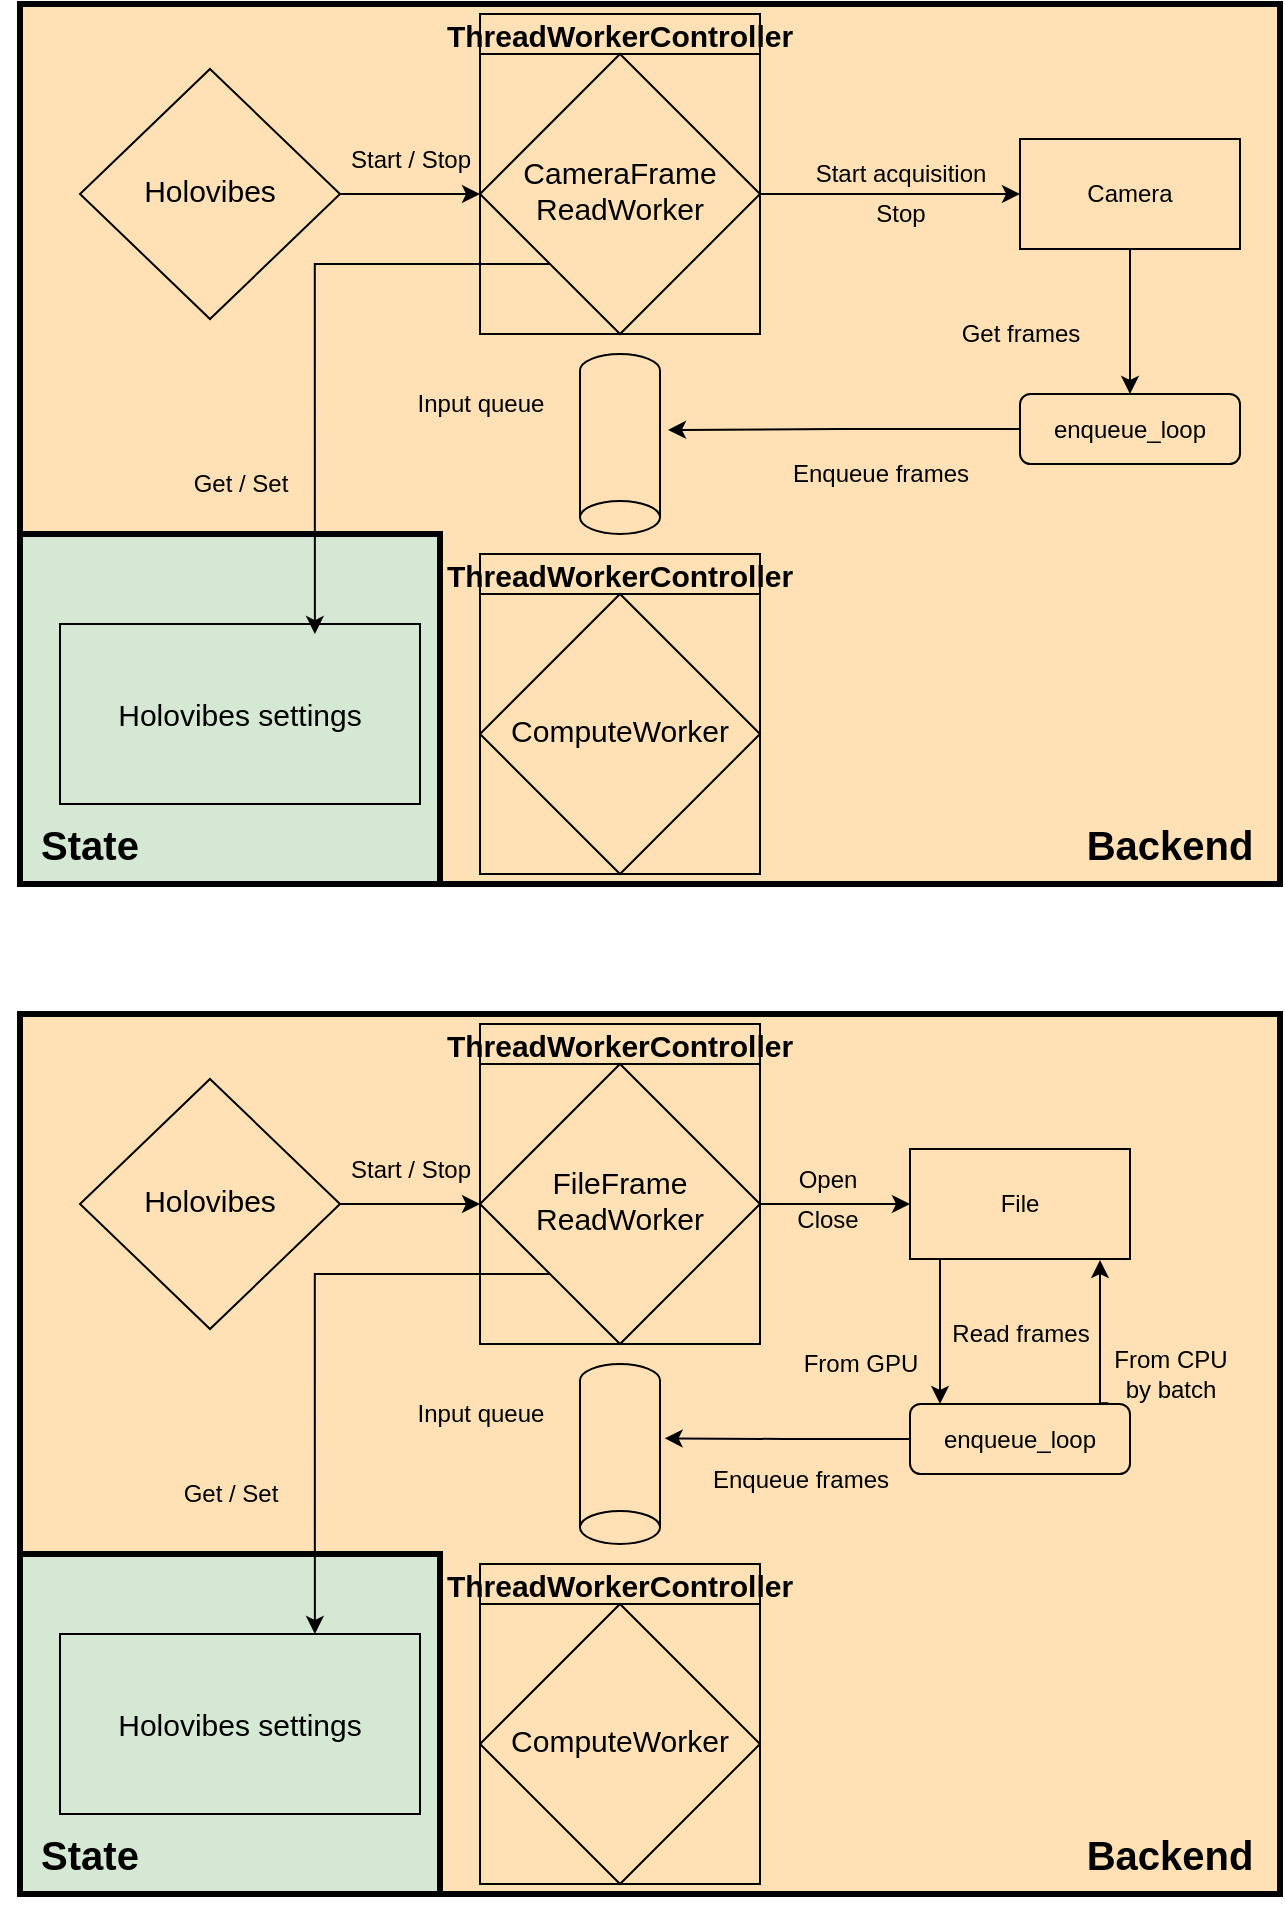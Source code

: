 <mxfile version="24.8.1">
  <diagram id="C5RBs43oDa-KdzZeNtuy" name="Page-1">
    <mxGraphModel dx="957" dy="422" grid="1" gridSize="10" guides="1" tooltips="1" connect="1" arrows="1" fold="1" page="1" pageScale="1" pageWidth="827" pageHeight="1169" math="0" shadow="0">
      <root>
        <mxCell id="WIyWlLk6GJQsqaUBKTNV-0" />
        <mxCell id="WIyWlLk6GJQsqaUBKTNV-1" parent="WIyWlLk6GJQsqaUBKTNV-0" />
        <mxCell id="xoWU5BoLfxFo8F-vCbKV-68" value="" style="rounded=0;whiteSpace=wrap;html=1;fillColor=#FFE1B5;strokeWidth=3;" parent="WIyWlLk6GJQsqaUBKTNV-1" vertex="1">
          <mxGeometry x="50" y="560" width="630" height="440" as="geometry" />
        </mxCell>
        <mxCell id="xoWU5BoLfxFo8F-vCbKV-58" value="" style="rounded=0;whiteSpace=wrap;html=1;fillColor=#FFE1B5;strokeWidth=3;" parent="WIyWlLk6GJQsqaUBKTNV-1" vertex="1">
          <mxGeometry x="50" y="55" width="630" height="440" as="geometry" />
        </mxCell>
        <mxCell id="xoWU5BoLfxFo8F-vCbKV-65" value="" style="rounded=0;whiteSpace=wrap;html=1;strokeWidth=3;fillColor=#D5E8D4;" parent="WIyWlLk6GJQsqaUBKTNV-1" vertex="1">
          <mxGeometry x="50" y="320" width="210" height="175" as="geometry" />
        </mxCell>
        <mxCell id="xoWU5BoLfxFo8F-vCbKV-3" style="edgeStyle=orthogonalEdgeStyle;rounded=0;orthogonalLoop=1;jettySize=auto;html=1;" parent="WIyWlLk6GJQsqaUBKTNV-1" source="xoWU5BoLfxFo8F-vCbKV-0" target="xoWU5BoLfxFo8F-vCbKV-2" edge="1">
          <mxGeometry relative="1" as="geometry" />
        </mxCell>
        <mxCell id="xoWU5BoLfxFo8F-vCbKV-0" value="Holovibes" style="rhombus;whiteSpace=wrap;html=1;shadow=0;fontFamily=Helvetica;fontSize=15;align=center;strokeWidth=1;spacing=6;spacingTop=-4;fillColor=none;" parent="WIyWlLk6GJQsqaUBKTNV-1" vertex="1">
          <mxGeometry x="80" y="87.5" width="130" height="125" as="geometry" />
        </mxCell>
        <mxCell id="xoWU5BoLfxFo8F-vCbKV-1" value="ThreadWorkerController" style="swimlane;labelBackgroundColor=none;fontSize=15;fontColor=none;startSize=20;fillColor=none;" parent="WIyWlLk6GJQsqaUBKTNV-1" vertex="1">
          <mxGeometry x="280" y="60" width="140" height="160" as="geometry">
            <mxRectangle x="280" y="60" width="190" height="23" as="alternateBounds" />
          </mxGeometry>
        </mxCell>
        <mxCell id="xoWU5BoLfxFo8F-vCbKV-2" value="&lt;div style=&quot;font-size: 15px&quot;&gt;CameraFrame&lt;br&gt;ReadWorker&lt;/div&gt;" style="rhombus;whiteSpace=wrap;html=1;shadow=0;fontFamily=Helvetica;fontSize=15;align=center;strokeWidth=1;spacing=6;spacingTop=-4;direction=west;fillColor=none;" parent="xoWU5BoLfxFo8F-vCbKV-1" vertex="1">
          <mxGeometry y="20" width="140" height="140" as="geometry" />
        </mxCell>
        <mxCell id="xoWU5BoLfxFo8F-vCbKV-6" value="Get / Set" style="text;html=1;align=center;verticalAlign=middle;resizable=0;points=[];autosize=1;strokeColor=none;fillColor=none;" parent="WIyWlLk6GJQsqaUBKTNV-1" vertex="1">
          <mxGeometry x="130" y="285" width="60" height="20" as="geometry" />
        </mxCell>
        <mxCell id="xoWU5BoLfxFo8F-vCbKV-7" value="&lt;div style=&quot;font-size: 15px;&quot;&gt;Holovibes settings&lt;/div&gt;" style="whiteSpace=wrap;html=1;fontSize=15;fillColor=none;" parent="WIyWlLk6GJQsqaUBKTNV-1" vertex="1">
          <mxGeometry x="70" y="365" width="180" height="90" as="geometry" />
        </mxCell>
        <mxCell id="xoWU5BoLfxFo8F-vCbKV-11" value="" style="strokeWidth=1;html=1;shape=mxgraph.flowchart.direct_data;whiteSpace=wrap;fontSize=11;direction=south;strokeColor=#000000;fillColor=none;" parent="WIyWlLk6GJQsqaUBKTNV-1" vertex="1">
          <mxGeometry x="330" y="230" width="40" height="90" as="geometry" />
        </mxCell>
        <mxCell id="xoWU5BoLfxFo8F-vCbKV-12" value="ThreadWorkerController" style="swimlane;labelBackgroundColor=none;fontSize=15;fontColor=none;startSize=20;fillColor=none;" parent="WIyWlLk6GJQsqaUBKTNV-1" vertex="1">
          <mxGeometry x="280" y="330" width="140" height="160" as="geometry">
            <mxRectangle x="230" y="520" width="190" height="23" as="alternateBounds" />
          </mxGeometry>
        </mxCell>
        <mxCell id="xoWU5BoLfxFo8F-vCbKV-13" value="ComputeWorker" style="rhombus;whiteSpace=wrap;html=1;shadow=0;fontFamily=Helvetica;fontSize=15;align=center;strokeWidth=1;spacing=6;spacingTop=-4;direction=west;fillColor=none;" parent="xoWU5BoLfxFo8F-vCbKV-12" vertex="1">
          <mxGeometry y="20" width="140" height="140" as="geometry" />
        </mxCell>
        <mxCell id="xoWU5BoLfxFo8F-vCbKV-14" value="Start / Stop" style="text;html=1;align=center;verticalAlign=middle;resizable=0;points=[];autosize=1;strokeColor=none;fillColor=none;" parent="WIyWlLk6GJQsqaUBKTNV-1" vertex="1">
          <mxGeometry x="210" y="122.5" width="70" height="20" as="geometry" />
        </mxCell>
        <mxCell id="xoWU5BoLfxFo8F-vCbKV-15" value="Input queue" style="text;html=1;align=center;verticalAlign=middle;resizable=0;points=[];autosize=1;strokeColor=none;fillColor=none;" parent="WIyWlLk6GJQsqaUBKTNV-1" vertex="1">
          <mxGeometry x="235" y="240" width="90" height="30" as="geometry" />
        </mxCell>
        <mxCell id="xoWU5BoLfxFo8F-vCbKV-16" style="edgeStyle=orthogonalEdgeStyle;rounded=0;orthogonalLoop=1;jettySize=auto;html=1;exitX=0;exitY=0.5;exitDx=0;exitDy=0;" parent="WIyWlLk6GJQsqaUBKTNV-1" source="xoWU5BoLfxFo8F-vCbKV-2" target="xoWU5BoLfxFo8F-vCbKV-17" edge="1">
          <mxGeometry relative="1" as="geometry">
            <mxPoint x="530" y="150" as="targetPoint" />
          </mxGeometry>
        </mxCell>
        <mxCell id="xoWU5BoLfxFo8F-vCbKV-20" style="edgeStyle=orthogonalEdgeStyle;rounded=0;orthogonalLoop=1;jettySize=auto;html=1;" parent="WIyWlLk6GJQsqaUBKTNV-1" source="xoWU5BoLfxFo8F-vCbKV-17" target="xoWU5BoLfxFo8F-vCbKV-19" edge="1">
          <mxGeometry relative="1" as="geometry" />
        </mxCell>
        <mxCell id="xoWU5BoLfxFo8F-vCbKV-17" value="Camera" style="rounded=0;whiteSpace=wrap;html=1;fillColor=none;" parent="WIyWlLk6GJQsqaUBKTNV-1" vertex="1">
          <mxGeometry x="550" y="122.5" width="110" height="55" as="geometry" />
        </mxCell>
        <mxCell id="xoWU5BoLfxFo8F-vCbKV-18" value="Start acquisition" style="text;html=1;align=center;verticalAlign=middle;resizable=0;points=[];autosize=1;strokeColor=none;fillColor=none;" parent="WIyWlLk6GJQsqaUBKTNV-1" vertex="1">
          <mxGeometry x="440" y="130" width="100" height="20" as="geometry" />
        </mxCell>
        <mxCell id="xoWU5BoLfxFo8F-vCbKV-22" style="edgeStyle=orthogonalEdgeStyle;rounded=0;orthogonalLoop=1;jettySize=auto;html=1;entryX=0.422;entryY=-0.1;entryDx=0;entryDy=0;entryPerimeter=0;" parent="WIyWlLk6GJQsqaUBKTNV-1" source="xoWU5BoLfxFo8F-vCbKV-19" target="xoWU5BoLfxFo8F-vCbKV-11" edge="1">
          <mxGeometry relative="1" as="geometry">
            <mxPoint x="380" y="267.5" as="targetPoint" />
          </mxGeometry>
        </mxCell>
        <mxCell id="xoWU5BoLfxFo8F-vCbKV-19" value="enqueue_loop" style="rounded=1;whiteSpace=wrap;html=1;fillColor=none;" parent="WIyWlLk6GJQsqaUBKTNV-1" vertex="1">
          <mxGeometry x="550" y="250" width="110" height="35" as="geometry" />
        </mxCell>
        <mxCell id="xoWU5BoLfxFo8F-vCbKV-21" value="Get frames" style="text;html=1;align=center;verticalAlign=middle;resizable=0;points=[];autosize=1;strokeColor=none;fillColor=none;" parent="WIyWlLk6GJQsqaUBKTNV-1" vertex="1">
          <mxGeometry x="510" y="210" width="80" height="20" as="geometry" />
        </mxCell>
        <mxCell id="xoWU5BoLfxFo8F-vCbKV-23" value="Enqueue frames" style="text;html=1;align=center;verticalAlign=middle;resizable=0;points=[];autosize=1;strokeColor=none;fillColor=none;" parent="WIyWlLk6GJQsqaUBKTNV-1" vertex="1">
          <mxGeometry x="425" y="280" width="110" height="20" as="geometry" />
        </mxCell>
        <mxCell id="xoWU5BoLfxFo8F-vCbKV-25" value="Stop" style="text;html=1;align=center;verticalAlign=middle;resizable=0;points=[];autosize=1;strokeColor=none;fillColor=none;" parent="WIyWlLk6GJQsqaUBKTNV-1" vertex="1">
          <mxGeometry x="470" y="150" width="40" height="20" as="geometry" />
        </mxCell>
        <mxCell id="xoWU5BoLfxFo8F-vCbKV-43" style="edgeStyle=orthogonalEdgeStyle;rounded=0;orthogonalLoop=1;jettySize=auto;html=1;" parent="WIyWlLk6GJQsqaUBKTNV-1" source="xoWU5BoLfxFo8F-vCbKV-44" target="xoWU5BoLfxFo8F-vCbKV-47" edge="1">
          <mxGeometry relative="1" as="geometry">
            <Array as="points">
              <mxPoint x="510" y="725" />
              <mxPoint x="510" y="725" />
            </Array>
          </mxGeometry>
        </mxCell>
        <mxCell id="xoWU5BoLfxFo8F-vCbKV-44" value="File" style="rounded=0;whiteSpace=wrap;html=1;fillColor=none;" parent="WIyWlLk6GJQsqaUBKTNV-1" vertex="1">
          <mxGeometry x="495" y="627.5" width="110" height="55" as="geometry" />
        </mxCell>
        <mxCell id="xoWU5BoLfxFo8F-vCbKV-48" value="Read frames" style="text;html=1;align=center;verticalAlign=middle;resizable=0;points=[];autosize=1;strokeColor=none;fillColor=none;" parent="WIyWlLk6GJQsqaUBKTNV-1" vertex="1">
          <mxGeometry x="505" y="710" width="90" height="20" as="geometry" />
        </mxCell>
        <mxCell id="xoWU5BoLfxFo8F-vCbKV-56" value="From CPU&lt;br&gt;by batch" style="text;html=1;align=center;verticalAlign=middle;resizable=0;points=[];autosize=1;strokeColor=none;fillColor=none;" parent="WIyWlLk6GJQsqaUBKTNV-1" vertex="1">
          <mxGeometry x="590" y="725" width="70" height="30" as="geometry" />
        </mxCell>
        <mxCell id="xoWU5BoLfxFo8F-vCbKV-60" style="edgeStyle=orthogonalEdgeStyle;rounded=0;orthogonalLoop=1;jettySize=auto;html=1;exitX=1;exitY=0;exitDx=0;exitDy=0;entryX=0.708;entryY=0.056;entryDx=0;entryDy=0;entryPerimeter=0;" parent="WIyWlLk6GJQsqaUBKTNV-1" source="xoWU5BoLfxFo8F-vCbKV-2" target="xoWU5BoLfxFo8F-vCbKV-7" edge="1">
          <mxGeometry relative="1" as="geometry">
            <mxPoint x="197.5" y="290" as="targetPoint" />
          </mxGeometry>
        </mxCell>
        <mxCell id="xoWU5BoLfxFo8F-vCbKV-66" value="&lt;font style=&quot;font-size: 20px&quot;&gt;&lt;b&gt;State&lt;/b&gt;&lt;/font&gt;" style="text;html=1;strokeColor=none;fillColor=none;align=center;verticalAlign=middle;whiteSpace=wrap;rounded=0;labelBackgroundColor=none;fontSize=14;fontColor=default;" parent="WIyWlLk6GJQsqaUBKTNV-1" vertex="1">
          <mxGeometry x="40" y="450" width="90" height="50" as="geometry" />
        </mxCell>
        <mxCell id="xoWU5BoLfxFo8F-vCbKV-67" value="&lt;font style=&quot;font-size: 20px&quot;&gt;&lt;b&gt;&lt;font style=&quot;font-size: 20px&quot;&gt;Backend&lt;/font&gt;&lt;/b&gt;&lt;/font&gt;" style="text;html=1;strokeColor=none;fillColor=none;align=center;verticalAlign=middle;whiteSpace=wrap;rounded=0;labelBackgroundColor=none;fontSize=14;fontColor=default;" parent="WIyWlLk6GJQsqaUBKTNV-1" vertex="1">
          <mxGeometry x="580" y="450" width="90" height="50" as="geometry" />
        </mxCell>
        <mxCell id="xoWU5BoLfxFo8F-vCbKV-69" value="" style="rounded=0;whiteSpace=wrap;html=1;strokeWidth=3;fillColor=#D5E8D4;" parent="WIyWlLk6GJQsqaUBKTNV-1" vertex="1">
          <mxGeometry x="50" y="830" width="210" height="170" as="geometry" />
        </mxCell>
        <mxCell id="xoWU5BoLfxFo8F-vCbKV-70" style="edgeStyle=orthogonalEdgeStyle;rounded=0;orthogonalLoop=1;jettySize=auto;html=1;" parent="WIyWlLk6GJQsqaUBKTNV-1" source="xoWU5BoLfxFo8F-vCbKV-71" target="xoWU5BoLfxFo8F-vCbKV-73" edge="1">
          <mxGeometry relative="1" as="geometry" />
        </mxCell>
        <mxCell id="xoWU5BoLfxFo8F-vCbKV-71" value="Holovibes" style="rhombus;whiteSpace=wrap;html=1;shadow=0;fontFamily=Helvetica;fontSize=15;align=center;strokeWidth=1;spacing=6;spacingTop=-4;fillColor=none;" parent="WIyWlLk6GJQsqaUBKTNV-1" vertex="1">
          <mxGeometry x="80" y="592.5" width="130" height="125" as="geometry" />
        </mxCell>
        <mxCell id="xoWU5BoLfxFo8F-vCbKV-72" value="ThreadWorkerController" style="swimlane;labelBackgroundColor=none;fontSize=15;fontColor=none;startSize=20;fillColor=none;" parent="WIyWlLk6GJQsqaUBKTNV-1" vertex="1">
          <mxGeometry x="280" y="565" width="140" height="160" as="geometry">
            <mxRectangle x="740" y="510" width="190" height="23" as="alternateBounds" />
          </mxGeometry>
        </mxCell>
        <mxCell id="xoWU5BoLfxFo8F-vCbKV-73" value="&lt;div style=&quot;font-size: 15px&quot;&gt;FileFrame&lt;br&gt;ReadWorker&lt;/div&gt;" style="rhombus;whiteSpace=wrap;html=1;shadow=0;fontFamily=Helvetica;fontSize=15;align=center;strokeWidth=1;spacing=6;spacingTop=-4;direction=west;fillColor=none;" parent="xoWU5BoLfxFo8F-vCbKV-72" vertex="1">
          <mxGeometry y="20" width="140" height="140" as="geometry" />
        </mxCell>
        <mxCell id="xoWU5BoLfxFo8F-vCbKV-75" value="Get / Set" style="text;html=1;align=center;verticalAlign=middle;resizable=0;points=[];autosize=1;strokeColor=none;fillColor=none;" parent="WIyWlLk6GJQsqaUBKTNV-1" vertex="1">
          <mxGeometry x="125" y="790" width="60" height="20" as="geometry" />
        </mxCell>
        <mxCell id="xoWU5BoLfxFo8F-vCbKV-77" value="&lt;div style=&quot;font-size: 15px;&quot;&gt;Holovibes settings&lt;/div&gt;" style="whiteSpace=wrap;html=1;fontSize=15;fillColor=none;" parent="WIyWlLk6GJQsqaUBKTNV-1" vertex="1">
          <mxGeometry x="70" y="870" width="180" height="90" as="geometry" />
        </mxCell>
        <mxCell id="xoWU5BoLfxFo8F-vCbKV-79" value="" style="strokeWidth=1;html=1;shape=mxgraph.flowchart.direct_data;whiteSpace=wrap;fontSize=11;direction=south;strokeColor=#000000;fillColor=none;" parent="WIyWlLk6GJQsqaUBKTNV-1" vertex="1">
          <mxGeometry x="330" y="735" width="40" height="90" as="geometry" />
        </mxCell>
        <mxCell id="xoWU5BoLfxFo8F-vCbKV-80" value="ThreadWorkerController" style="swimlane;labelBackgroundColor=none;fontSize=15;fontColor=none;startSize=20;fillColor=none;" parent="WIyWlLk6GJQsqaUBKTNV-1" vertex="1">
          <mxGeometry x="280" y="835" width="140" height="160" as="geometry">
            <mxRectangle x="230" y="520" width="190" height="23" as="alternateBounds" />
          </mxGeometry>
        </mxCell>
        <mxCell id="xoWU5BoLfxFo8F-vCbKV-81" value="ComputeWorker" style="rhombus;whiteSpace=wrap;html=1;shadow=0;fontFamily=Helvetica;fontSize=15;align=center;strokeWidth=1;spacing=6;spacingTop=-4;direction=west;fillColor=none;" parent="xoWU5BoLfxFo8F-vCbKV-80" vertex="1">
          <mxGeometry y="20" width="140" height="140" as="geometry" />
        </mxCell>
        <mxCell id="xoWU5BoLfxFo8F-vCbKV-82" value="Start / Stop" style="text;html=1;align=center;verticalAlign=middle;resizable=0;points=[];autosize=1;strokeColor=none;fillColor=none;" parent="WIyWlLk6GJQsqaUBKTNV-1" vertex="1">
          <mxGeometry x="210" y="627.5" width="70" height="20" as="geometry" />
        </mxCell>
        <mxCell id="xoWU5BoLfxFo8F-vCbKV-83" value="Input queue" style="text;html=1;align=center;verticalAlign=middle;resizable=0;points=[];autosize=1;strokeColor=none;fillColor=none;" parent="WIyWlLk6GJQsqaUBKTNV-1" vertex="1">
          <mxGeometry x="235" y="745" width="90" height="30" as="geometry" />
        </mxCell>
        <mxCell id="xoWU5BoLfxFo8F-vCbKV-88" style="edgeStyle=orthogonalEdgeStyle;rounded=0;orthogonalLoop=1;jettySize=auto;html=1;startArrow=none;entryX=0.413;entryY=-0.058;entryDx=0;entryDy=0;entryPerimeter=0;" parent="WIyWlLk6GJQsqaUBKTNV-1" source="xoWU5BoLfxFo8F-vCbKV-47" target="xoWU5BoLfxFo8F-vCbKV-79" edge="1">
          <mxGeometry relative="1" as="geometry">
            <mxPoint x="380" y="772.5" as="targetPoint" />
            <mxPoint x="550" y="772.5" as="sourcePoint" />
          </mxGeometry>
        </mxCell>
        <mxCell id="xoWU5BoLfxFo8F-vCbKV-91" value="Enqueue frames" style="text;html=1;align=center;verticalAlign=middle;resizable=0;points=[];autosize=1;strokeColor=none;fillColor=none;" parent="WIyWlLk6GJQsqaUBKTNV-1" vertex="1">
          <mxGeometry x="385" y="782.5" width="110" height="20" as="geometry" />
        </mxCell>
        <mxCell id="xoWU5BoLfxFo8F-vCbKV-93" style="edgeStyle=orthogonalEdgeStyle;rounded=0;orthogonalLoop=1;jettySize=auto;html=1;exitX=1;exitY=0;exitDx=0;exitDy=0;entryX=0.708;entryY=0;entryDx=0;entryDy=0;entryPerimeter=0;" parent="WIyWlLk6GJQsqaUBKTNV-1" source="xoWU5BoLfxFo8F-vCbKV-73" target="xoWU5BoLfxFo8F-vCbKV-77" edge="1">
          <mxGeometry relative="1" as="geometry">
            <mxPoint x="197.5" y="795" as="targetPoint" />
          </mxGeometry>
        </mxCell>
        <mxCell id="xoWU5BoLfxFo8F-vCbKV-94" value="&lt;font style=&quot;font-size: 20px&quot;&gt;&lt;b&gt;State&lt;/b&gt;&lt;/font&gt;" style="text;html=1;strokeColor=none;fillColor=none;align=center;verticalAlign=middle;whiteSpace=wrap;rounded=0;labelBackgroundColor=none;fontSize=14;fontColor=default;" parent="WIyWlLk6GJQsqaUBKTNV-1" vertex="1">
          <mxGeometry x="40" y="955" width="90" height="50" as="geometry" />
        </mxCell>
        <mxCell id="xoWU5BoLfxFo8F-vCbKV-95" value="&lt;font style=&quot;font-size: 20px&quot;&gt;&lt;b&gt;&lt;font style=&quot;font-size: 20px&quot;&gt;Backend&lt;/font&gt;&lt;/b&gt;&lt;/font&gt;" style="text;html=1;strokeColor=none;fillColor=none;align=center;verticalAlign=middle;whiteSpace=wrap;rounded=0;labelBackgroundColor=none;fontSize=14;fontColor=default;" parent="WIyWlLk6GJQsqaUBKTNV-1" vertex="1">
          <mxGeometry x="580" y="955" width="90" height="50" as="geometry" />
        </mxCell>
        <mxCell id="xoWU5BoLfxFo8F-vCbKV-96" value="From GPU" style="text;html=1;align=center;verticalAlign=middle;resizable=0;points=[];autosize=1;strokeColor=none;fillColor=none;" parent="WIyWlLk6GJQsqaUBKTNV-1" vertex="1">
          <mxGeometry x="435" y="725" width="70" height="20" as="geometry" />
        </mxCell>
        <mxCell id="xoWU5BoLfxFo8F-vCbKV-100" style="edgeStyle=orthogonalEdgeStyle;rounded=0;orthogonalLoop=1;jettySize=auto;html=1;exitX=0.902;exitY=-0.011;exitDx=0;exitDy=0;exitPerimeter=0;" parent="WIyWlLk6GJQsqaUBKTNV-1" source="xoWU5BoLfxFo8F-vCbKV-47" edge="1">
          <mxGeometry relative="1" as="geometry">
            <mxPoint x="590" y="683" as="targetPoint" />
            <Array as="points">
              <mxPoint x="590" y="755" />
            </Array>
          </mxGeometry>
        </mxCell>
        <mxCell id="xoWU5BoLfxFo8F-vCbKV-47" value="enqueue_loop" style="rounded=1;whiteSpace=wrap;html=1;fillColor=none;" parent="WIyWlLk6GJQsqaUBKTNV-1" vertex="1">
          <mxGeometry x="495" y="755" width="110" height="35" as="geometry" />
        </mxCell>
        <mxCell id="xoWU5BoLfxFo8F-vCbKV-99" style="edgeStyle=orthogonalEdgeStyle;rounded=0;orthogonalLoop=1;jettySize=auto;html=1;entryX=0;entryY=0.5;entryDx=0;entryDy=0;" parent="WIyWlLk6GJQsqaUBKTNV-1" source="xoWU5BoLfxFo8F-vCbKV-73" target="xoWU5BoLfxFo8F-vCbKV-44" edge="1">
          <mxGeometry relative="1" as="geometry" />
        </mxCell>
        <mxCell id="xoWU5BoLfxFo8F-vCbKV-101" value="Open " style="text;html=1;strokeColor=none;fillColor=none;align=center;verticalAlign=middle;whiteSpace=wrap;rounded=0;" parent="WIyWlLk6GJQsqaUBKTNV-1" vertex="1">
          <mxGeometry x="424" y="627.5" width="60" height="30" as="geometry" />
        </mxCell>
        <mxCell id="xoWU5BoLfxFo8F-vCbKV-103" value="Close" style="text;html=1;strokeColor=none;fillColor=none;align=center;verticalAlign=middle;whiteSpace=wrap;rounded=0;" parent="WIyWlLk6GJQsqaUBKTNV-1" vertex="1">
          <mxGeometry x="424" y="647.5" width="60" height="30" as="geometry" />
        </mxCell>
      </root>
    </mxGraphModel>
  </diagram>
</mxfile>
